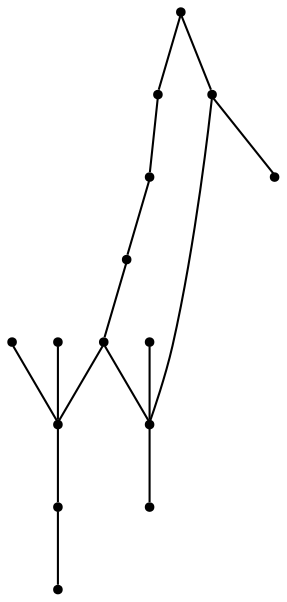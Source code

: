 graph {
  node [shape=point,comment="{\"directed\":false,\"doi\":\"10.1007/978-3-319-03841-4_25\",\"figure\":\"9\"}"]

  v0 [pos="1203.7677850921827,2407.548714772337"]
  v1 [pos="1128.0465121763075,2414.0871585352847"]
  v2 [pos="1129.1682060708663,2470.8756766530228"]
  v3 [pos="1117.4138974920706,2353.418967083841"]
  v4 [pos="1045.8831819837224,2314.604174557986"]
  v5 [pos="1057.633291368131,2456.5776318678913"]
  v6 [pos="1049.6608663279894,2391.5169878628662"]
  v7 [pos="976.5915755399079,2399.480581412004"]
  v8 [pos="1042.5056935893572,2505.9064332393546"]
  v9 [pos="984.563936955892,2456.5776318678913"]
  v10 [pos="984.2595589869999,2514.0785977013384"]
  v11 [pos="938.0637761677137,2339.7334085891152"]
  v12 [pos="941.2535732978163,2439.358068174286"]
  v13 [pos="907.5084018356612,2399.480835766776"]
  v14 [pos="918.7707048054592,2489.4036412925784"]

  v0 -- v1 [id="-1",pos="1203.7677850921827,2407.548714772337 1128.0465121763075,2414.0871585352847 1128.0465121763075,2414.0871585352847 1128.0465121763075,2414.0871585352847"]
  v14 -- v10 [id="-2",pos="918.7707048054592,2489.4036412925784 984.2595589869999,2514.0785977013384 984.2595589869999,2514.0785977013384 984.2595589869999,2514.0785977013384"]
  v14 -- v12 [id="-3",pos="918.7707048054592,2489.4036412925784 941.2535732978163,2439.358068174286 941.2535732978163,2439.358068174286 941.2535732978163,2439.358068174286"]
  v12 -- v13 [id="-4",pos="941.2535732978163,2439.358068174286 907.5084018356612,2399.480835766776 907.5084018356612,2399.480835766776 907.5084018356612,2399.480835766776"]
  v12 -- v7 [id="-5",pos="941.2535732978163,2439.358068174286 976.5915755399079,2399.480581412004 976.5915755399079,2399.480581412004 976.5915755399079,2399.480581412004"]
  v7 -- v11 [id="-6",pos="976.5915755399079,2399.480581412004 938.0637761677137,2339.7334085891152 938.0637761677137,2339.7334085891152 938.0637761677137,2339.7334085891152"]
  v10 -- v8 [id="-7",pos="984.2595589869999,2514.0785977013384 1042.5056935893572,2505.9064332393546 1042.5056935893572,2505.9064332393546 1042.5056935893572,2505.9064332393546"]
  v9 -- v7 [id="-8",pos="984.563936955892,2456.5776318678913 976.5915755399079,2399.480581412004 976.5915755399079,2399.480581412004 976.5915755399079,2399.480581412004"]
  v8 -- v5 [id="-9",pos="1042.5056935893572,2505.9064332393546 1057.633291368131,2456.5776318678913 1057.633291368131,2456.5776318678913 1057.633291368131,2456.5776318678913"]
  v6 -- v1 [id="-10",pos="1049.6608663279894,2391.5169878628662 1128.0465121763075,2414.0871585352847 1128.0465121763075,2414.0871585352847 1128.0465121763075,2414.0871585352847"]
  v6 -- v7 [id="-11",pos="1049.6608663279894,2391.5169878628662 976.5915755399079,2399.480581412004 976.5915755399079,2399.480581412004 976.5915755399079,2399.480581412004"]
  v5 -- v6 [id="-12",pos="1057.633291368131,2456.5776318678913 1049.6608663279894,2391.5169878628662 1049.6608663279894,2391.5169878628662 1049.6608663279894,2391.5169878628662"]
  v3 -- v4 [id="-13",pos="1117.4138974920706,2353.418967083841 1045.8831819837224,2314.604174557986 1045.8831819837224,2314.604174557986 1045.8831819837224,2314.604174557986"]
  v1 -- v3 [id="-14",pos="1128.0465121763075,2414.0871585352847 1117.4138974920706,2353.418967083841 1117.4138974920706,2353.418967083841 1117.4138974920706,2353.418967083841"]
  v2 -- v1 [id="-15",pos="1129.1682060708663,2470.8756766530228 1128.0465121763075,2414.0871585352847 1128.0465121763075,2414.0871585352847 1128.0465121763075,2414.0871585352847"]
}